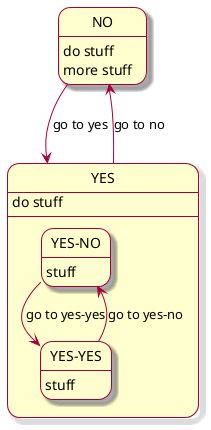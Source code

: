 {
  "sha1": "df3cl65ejvovdd34f1eytne22n392lt",
  "insertion": {
    "when": "2024-06-01T09:03:02.929Z",
    "user": "plantuml@gmail.com"
  }
}
@startuml
skin rose
state "NO" as no
no : do stuff
no : more stuff

state "YES" as yes {
    yes : do stuff
    state "YES-NO" as yesno
      yesno : stuff
    state "YES-YES" as yesyes
      yesyes : stuff
}

no --> yes : go to yes
yes --> no : go to no

yesno --> yesyes : go to yes-yes
yesyes --> yesno : go to yes-no
@enduml
